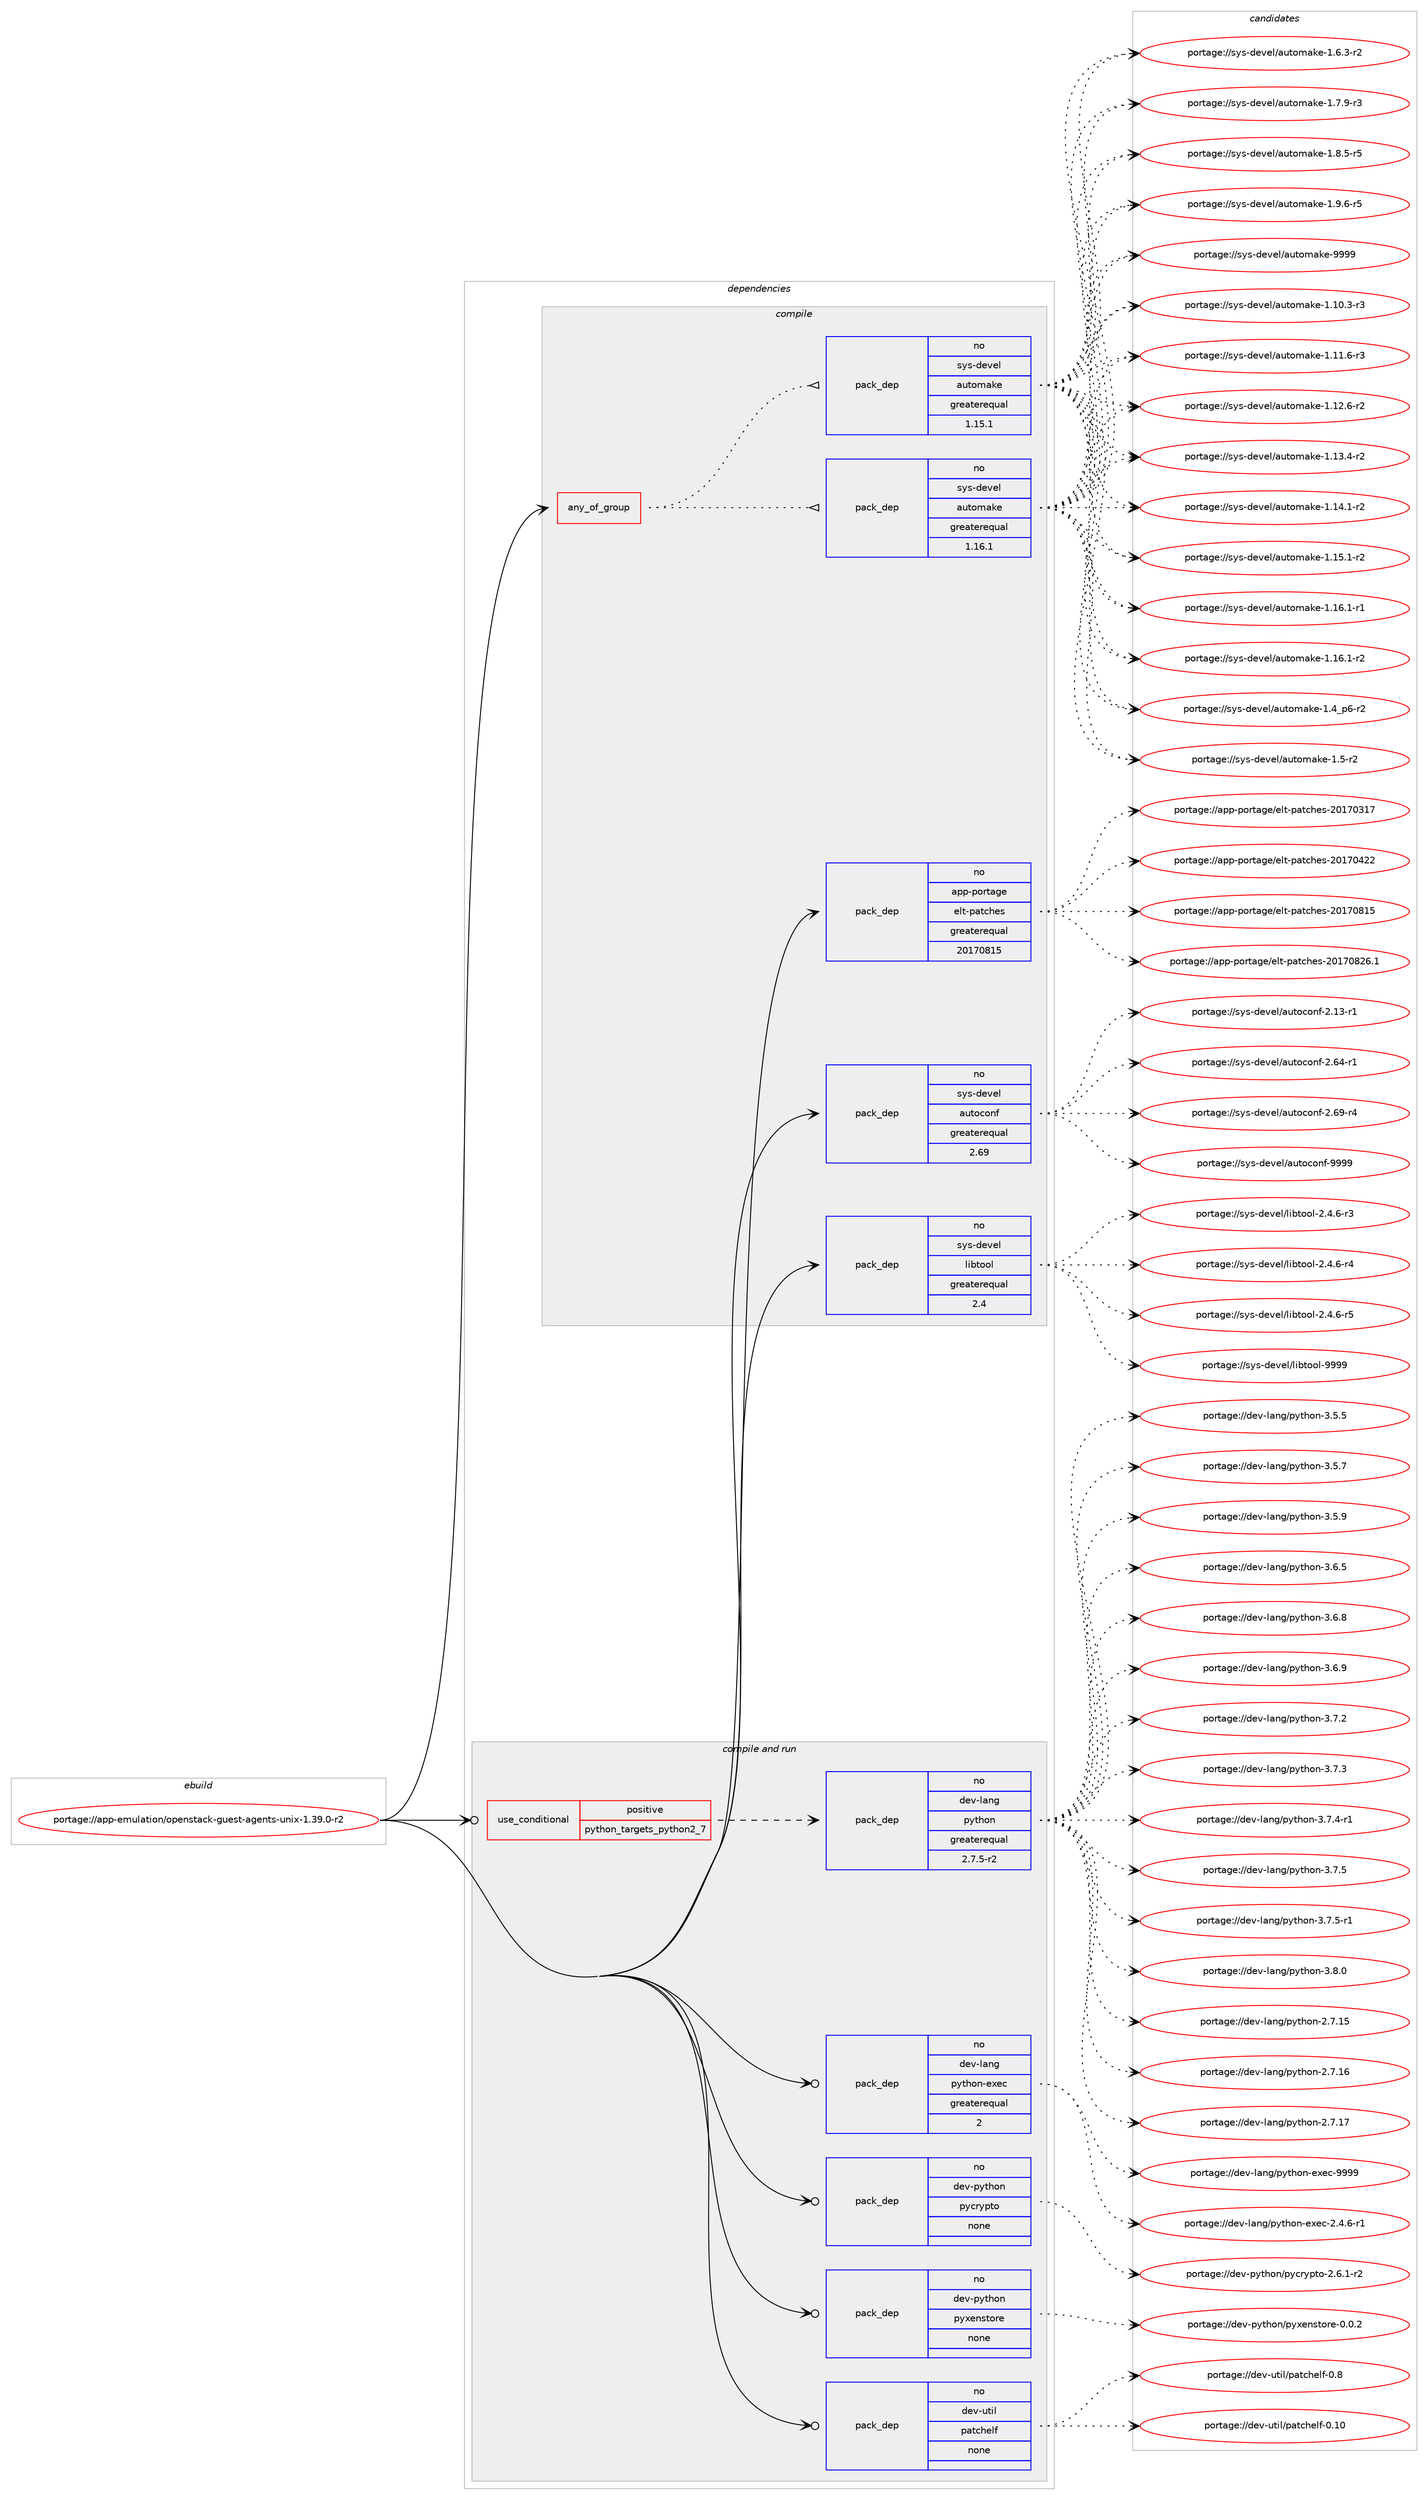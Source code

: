 digraph prolog {

# *************
# Graph options
# *************

newrank=true;
concentrate=true;
compound=true;
graph [rankdir=LR,fontname=Helvetica,fontsize=10,ranksep=1.5];#, ranksep=2.5, nodesep=0.2];
edge  [arrowhead=vee];
node  [fontname=Helvetica,fontsize=10];

# **********
# The ebuild
# **********

subgraph cluster_leftcol {
color=gray;
label=<<i>ebuild</i>>;
id [label="portage://app-emulation/openstack-guest-agents-unix-1.39.0-r2", color=red, width=4, href="../app-emulation/openstack-guest-agents-unix-1.39.0-r2.svg"];
}

# ****************
# The dependencies
# ****************

subgraph cluster_midcol {
color=gray;
label=<<i>dependencies</i>>;
subgraph cluster_compile {
fillcolor="#eeeeee";
style=filled;
label=<<i>compile</i>>;
subgraph any374 {
dependency22921 [label=<<TABLE BORDER="0" CELLBORDER="1" CELLSPACING="0" CELLPADDING="4"><TR><TD CELLPADDING="10">any_of_group</TD></TR></TABLE>>, shape=none, color=red];subgraph pack17081 {
dependency22922 [label=<<TABLE BORDER="0" CELLBORDER="1" CELLSPACING="0" CELLPADDING="4" WIDTH="220"><TR><TD ROWSPAN="6" CELLPADDING="30">pack_dep</TD></TR><TR><TD WIDTH="110">no</TD></TR><TR><TD>sys-devel</TD></TR><TR><TD>automake</TD></TR><TR><TD>greaterequal</TD></TR><TR><TD>1.16.1</TD></TR></TABLE>>, shape=none, color=blue];
}
dependency22921:e -> dependency22922:w [weight=20,style="dotted",arrowhead="oinv"];
subgraph pack17082 {
dependency22923 [label=<<TABLE BORDER="0" CELLBORDER="1" CELLSPACING="0" CELLPADDING="4" WIDTH="220"><TR><TD ROWSPAN="6" CELLPADDING="30">pack_dep</TD></TR><TR><TD WIDTH="110">no</TD></TR><TR><TD>sys-devel</TD></TR><TR><TD>automake</TD></TR><TR><TD>greaterequal</TD></TR><TR><TD>1.15.1</TD></TR></TABLE>>, shape=none, color=blue];
}
dependency22921:e -> dependency22923:w [weight=20,style="dotted",arrowhead="oinv"];
}
id:e -> dependency22921:w [weight=20,style="solid",arrowhead="vee"];
subgraph pack17083 {
dependency22924 [label=<<TABLE BORDER="0" CELLBORDER="1" CELLSPACING="0" CELLPADDING="4" WIDTH="220"><TR><TD ROWSPAN="6" CELLPADDING="30">pack_dep</TD></TR><TR><TD WIDTH="110">no</TD></TR><TR><TD>app-portage</TD></TR><TR><TD>elt-patches</TD></TR><TR><TD>greaterequal</TD></TR><TR><TD>20170815</TD></TR></TABLE>>, shape=none, color=blue];
}
id:e -> dependency22924:w [weight=20,style="solid",arrowhead="vee"];
subgraph pack17084 {
dependency22925 [label=<<TABLE BORDER="0" CELLBORDER="1" CELLSPACING="0" CELLPADDING="4" WIDTH="220"><TR><TD ROWSPAN="6" CELLPADDING="30">pack_dep</TD></TR><TR><TD WIDTH="110">no</TD></TR><TR><TD>sys-devel</TD></TR><TR><TD>autoconf</TD></TR><TR><TD>greaterequal</TD></TR><TR><TD>2.69</TD></TR></TABLE>>, shape=none, color=blue];
}
id:e -> dependency22925:w [weight=20,style="solid",arrowhead="vee"];
subgraph pack17085 {
dependency22926 [label=<<TABLE BORDER="0" CELLBORDER="1" CELLSPACING="0" CELLPADDING="4" WIDTH="220"><TR><TD ROWSPAN="6" CELLPADDING="30">pack_dep</TD></TR><TR><TD WIDTH="110">no</TD></TR><TR><TD>sys-devel</TD></TR><TR><TD>libtool</TD></TR><TR><TD>greaterequal</TD></TR><TR><TD>2.4</TD></TR></TABLE>>, shape=none, color=blue];
}
id:e -> dependency22926:w [weight=20,style="solid",arrowhead="vee"];
}
subgraph cluster_compileandrun {
fillcolor="#eeeeee";
style=filled;
label=<<i>compile and run</i>>;
subgraph cond5458 {
dependency22927 [label=<<TABLE BORDER="0" CELLBORDER="1" CELLSPACING="0" CELLPADDING="4"><TR><TD ROWSPAN="3" CELLPADDING="10">use_conditional</TD></TR><TR><TD>positive</TD></TR><TR><TD>python_targets_python2_7</TD></TR></TABLE>>, shape=none, color=red];
subgraph pack17086 {
dependency22928 [label=<<TABLE BORDER="0" CELLBORDER="1" CELLSPACING="0" CELLPADDING="4" WIDTH="220"><TR><TD ROWSPAN="6" CELLPADDING="30">pack_dep</TD></TR><TR><TD WIDTH="110">no</TD></TR><TR><TD>dev-lang</TD></TR><TR><TD>python</TD></TR><TR><TD>greaterequal</TD></TR><TR><TD>2.7.5-r2</TD></TR></TABLE>>, shape=none, color=blue];
}
dependency22927:e -> dependency22928:w [weight=20,style="dashed",arrowhead="vee"];
}
id:e -> dependency22927:w [weight=20,style="solid",arrowhead="odotvee"];
subgraph pack17087 {
dependency22929 [label=<<TABLE BORDER="0" CELLBORDER="1" CELLSPACING="0" CELLPADDING="4" WIDTH="220"><TR><TD ROWSPAN="6" CELLPADDING="30">pack_dep</TD></TR><TR><TD WIDTH="110">no</TD></TR><TR><TD>dev-lang</TD></TR><TR><TD>python-exec</TD></TR><TR><TD>greaterequal</TD></TR><TR><TD>2</TD></TR></TABLE>>, shape=none, color=blue];
}
id:e -> dependency22929:w [weight=20,style="solid",arrowhead="odotvee"];
subgraph pack17088 {
dependency22930 [label=<<TABLE BORDER="0" CELLBORDER="1" CELLSPACING="0" CELLPADDING="4" WIDTH="220"><TR><TD ROWSPAN="6" CELLPADDING="30">pack_dep</TD></TR><TR><TD WIDTH="110">no</TD></TR><TR><TD>dev-python</TD></TR><TR><TD>pycrypto</TD></TR><TR><TD>none</TD></TR><TR><TD></TD></TR></TABLE>>, shape=none, color=blue];
}
id:e -> dependency22930:w [weight=20,style="solid",arrowhead="odotvee"];
subgraph pack17089 {
dependency22931 [label=<<TABLE BORDER="0" CELLBORDER="1" CELLSPACING="0" CELLPADDING="4" WIDTH="220"><TR><TD ROWSPAN="6" CELLPADDING="30">pack_dep</TD></TR><TR><TD WIDTH="110">no</TD></TR><TR><TD>dev-python</TD></TR><TR><TD>pyxenstore</TD></TR><TR><TD>none</TD></TR><TR><TD></TD></TR></TABLE>>, shape=none, color=blue];
}
id:e -> dependency22931:w [weight=20,style="solid",arrowhead="odotvee"];
subgraph pack17090 {
dependency22932 [label=<<TABLE BORDER="0" CELLBORDER="1" CELLSPACING="0" CELLPADDING="4" WIDTH="220"><TR><TD ROWSPAN="6" CELLPADDING="30">pack_dep</TD></TR><TR><TD WIDTH="110">no</TD></TR><TR><TD>dev-util</TD></TR><TR><TD>patchelf</TD></TR><TR><TD>none</TD></TR><TR><TD></TD></TR></TABLE>>, shape=none, color=blue];
}
id:e -> dependency22932:w [weight=20,style="solid",arrowhead="odotvee"];
}
subgraph cluster_run {
fillcolor="#eeeeee";
style=filled;
label=<<i>run</i>>;
}
}

# **************
# The candidates
# **************

subgraph cluster_choices {
rank=same;
color=gray;
label=<<i>candidates</i>>;

subgraph choice17081 {
color=black;
nodesep=1;
choiceportage11512111545100101118101108479711711611110997107101454946494846514511451 [label="portage://sys-devel/automake-1.10.3-r3", color=red, width=4,href="../sys-devel/automake-1.10.3-r3.svg"];
choiceportage11512111545100101118101108479711711611110997107101454946494946544511451 [label="portage://sys-devel/automake-1.11.6-r3", color=red, width=4,href="../sys-devel/automake-1.11.6-r3.svg"];
choiceportage11512111545100101118101108479711711611110997107101454946495046544511450 [label="portage://sys-devel/automake-1.12.6-r2", color=red, width=4,href="../sys-devel/automake-1.12.6-r2.svg"];
choiceportage11512111545100101118101108479711711611110997107101454946495146524511450 [label="portage://sys-devel/automake-1.13.4-r2", color=red, width=4,href="../sys-devel/automake-1.13.4-r2.svg"];
choiceportage11512111545100101118101108479711711611110997107101454946495246494511450 [label="portage://sys-devel/automake-1.14.1-r2", color=red, width=4,href="../sys-devel/automake-1.14.1-r2.svg"];
choiceportage11512111545100101118101108479711711611110997107101454946495346494511450 [label="portage://sys-devel/automake-1.15.1-r2", color=red, width=4,href="../sys-devel/automake-1.15.1-r2.svg"];
choiceportage11512111545100101118101108479711711611110997107101454946495446494511449 [label="portage://sys-devel/automake-1.16.1-r1", color=red, width=4,href="../sys-devel/automake-1.16.1-r1.svg"];
choiceportage11512111545100101118101108479711711611110997107101454946495446494511450 [label="portage://sys-devel/automake-1.16.1-r2", color=red, width=4,href="../sys-devel/automake-1.16.1-r2.svg"];
choiceportage115121115451001011181011084797117116111109971071014549465295112544511450 [label="portage://sys-devel/automake-1.4_p6-r2", color=red, width=4,href="../sys-devel/automake-1.4_p6-r2.svg"];
choiceportage11512111545100101118101108479711711611110997107101454946534511450 [label="portage://sys-devel/automake-1.5-r2", color=red, width=4,href="../sys-devel/automake-1.5-r2.svg"];
choiceportage115121115451001011181011084797117116111109971071014549465446514511450 [label="portage://sys-devel/automake-1.6.3-r2", color=red, width=4,href="../sys-devel/automake-1.6.3-r2.svg"];
choiceportage115121115451001011181011084797117116111109971071014549465546574511451 [label="portage://sys-devel/automake-1.7.9-r3", color=red, width=4,href="../sys-devel/automake-1.7.9-r3.svg"];
choiceportage115121115451001011181011084797117116111109971071014549465646534511453 [label="portage://sys-devel/automake-1.8.5-r5", color=red, width=4,href="../sys-devel/automake-1.8.5-r5.svg"];
choiceportage115121115451001011181011084797117116111109971071014549465746544511453 [label="portage://sys-devel/automake-1.9.6-r5", color=red, width=4,href="../sys-devel/automake-1.9.6-r5.svg"];
choiceportage115121115451001011181011084797117116111109971071014557575757 [label="portage://sys-devel/automake-9999", color=red, width=4,href="../sys-devel/automake-9999.svg"];
dependency22922:e -> choiceportage11512111545100101118101108479711711611110997107101454946494846514511451:w [style=dotted,weight="100"];
dependency22922:e -> choiceportage11512111545100101118101108479711711611110997107101454946494946544511451:w [style=dotted,weight="100"];
dependency22922:e -> choiceportage11512111545100101118101108479711711611110997107101454946495046544511450:w [style=dotted,weight="100"];
dependency22922:e -> choiceportage11512111545100101118101108479711711611110997107101454946495146524511450:w [style=dotted,weight="100"];
dependency22922:e -> choiceportage11512111545100101118101108479711711611110997107101454946495246494511450:w [style=dotted,weight="100"];
dependency22922:e -> choiceportage11512111545100101118101108479711711611110997107101454946495346494511450:w [style=dotted,weight="100"];
dependency22922:e -> choiceportage11512111545100101118101108479711711611110997107101454946495446494511449:w [style=dotted,weight="100"];
dependency22922:e -> choiceportage11512111545100101118101108479711711611110997107101454946495446494511450:w [style=dotted,weight="100"];
dependency22922:e -> choiceportage115121115451001011181011084797117116111109971071014549465295112544511450:w [style=dotted,weight="100"];
dependency22922:e -> choiceportage11512111545100101118101108479711711611110997107101454946534511450:w [style=dotted,weight="100"];
dependency22922:e -> choiceportage115121115451001011181011084797117116111109971071014549465446514511450:w [style=dotted,weight="100"];
dependency22922:e -> choiceportage115121115451001011181011084797117116111109971071014549465546574511451:w [style=dotted,weight="100"];
dependency22922:e -> choiceportage115121115451001011181011084797117116111109971071014549465646534511453:w [style=dotted,weight="100"];
dependency22922:e -> choiceportage115121115451001011181011084797117116111109971071014549465746544511453:w [style=dotted,weight="100"];
dependency22922:e -> choiceportage115121115451001011181011084797117116111109971071014557575757:w [style=dotted,weight="100"];
}
subgraph choice17082 {
color=black;
nodesep=1;
choiceportage11512111545100101118101108479711711611110997107101454946494846514511451 [label="portage://sys-devel/automake-1.10.3-r3", color=red, width=4,href="../sys-devel/automake-1.10.3-r3.svg"];
choiceportage11512111545100101118101108479711711611110997107101454946494946544511451 [label="portage://sys-devel/automake-1.11.6-r3", color=red, width=4,href="../sys-devel/automake-1.11.6-r3.svg"];
choiceportage11512111545100101118101108479711711611110997107101454946495046544511450 [label="portage://sys-devel/automake-1.12.6-r2", color=red, width=4,href="../sys-devel/automake-1.12.6-r2.svg"];
choiceportage11512111545100101118101108479711711611110997107101454946495146524511450 [label="portage://sys-devel/automake-1.13.4-r2", color=red, width=4,href="../sys-devel/automake-1.13.4-r2.svg"];
choiceportage11512111545100101118101108479711711611110997107101454946495246494511450 [label="portage://sys-devel/automake-1.14.1-r2", color=red, width=4,href="../sys-devel/automake-1.14.1-r2.svg"];
choiceportage11512111545100101118101108479711711611110997107101454946495346494511450 [label="portage://sys-devel/automake-1.15.1-r2", color=red, width=4,href="../sys-devel/automake-1.15.1-r2.svg"];
choiceportage11512111545100101118101108479711711611110997107101454946495446494511449 [label="portage://sys-devel/automake-1.16.1-r1", color=red, width=4,href="../sys-devel/automake-1.16.1-r1.svg"];
choiceportage11512111545100101118101108479711711611110997107101454946495446494511450 [label="portage://sys-devel/automake-1.16.1-r2", color=red, width=4,href="../sys-devel/automake-1.16.1-r2.svg"];
choiceportage115121115451001011181011084797117116111109971071014549465295112544511450 [label="portage://sys-devel/automake-1.4_p6-r2", color=red, width=4,href="../sys-devel/automake-1.4_p6-r2.svg"];
choiceportage11512111545100101118101108479711711611110997107101454946534511450 [label="portage://sys-devel/automake-1.5-r2", color=red, width=4,href="../sys-devel/automake-1.5-r2.svg"];
choiceportage115121115451001011181011084797117116111109971071014549465446514511450 [label="portage://sys-devel/automake-1.6.3-r2", color=red, width=4,href="../sys-devel/automake-1.6.3-r2.svg"];
choiceportage115121115451001011181011084797117116111109971071014549465546574511451 [label="portage://sys-devel/automake-1.7.9-r3", color=red, width=4,href="../sys-devel/automake-1.7.9-r3.svg"];
choiceportage115121115451001011181011084797117116111109971071014549465646534511453 [label="portage://sys-devel/automake-1.8.5-r5", color=red, width=4,href="../sys-devel/automake-1.8.5-r5.svg"];
choiceportage115121115451001011181011084797117116111109971071014549465746544511453 [label="portage://sys-devel/automake-1.9.6-r5", color=red, width=4,href="../sys-devel/automake-1.9.6-r5.svg"];
choiceportage115121115451001011181011084797117116111109971071014557575757 [label="portage://sys-devel/automake-9999", color=red, width=4,href="../sys-devel/automake-9999.svg"];
dependency22923:e -> choiceportage11512111545100101118101108479711711611110997107101454946494846514511451:w [style=dotted,weight="100"];
dependency22923:e -> choiceportage11512111545100101118101108479711711611110997107101454946494946544511451:w [style=dotted,weight="100"];
dependency22923:e -> choiceportage11512111545100101118101108479711711611110997107101454946495046544511450:w [style=dotted,weight="100"];
dependency22923:e -> choiceportage11512111545100101118101108479711711611110997107101454946495146524511450:w [style=dotted,weight="100"];
dependency22923:e -> choiceportage11512111545100101118101108479711711611110997107101454946495246494511450:w [style=dotted,weight="100"];
dependency22923:e -> choiceportage11512111545100101118101108479711711611110997107101454946495346494511450:w [style=dotted,weight="100"];
dependency22923:e -> choiceportage11512111545100101118101108479711711611110997107101454946495446494511449:w [style=dotted,weight="100"];
dependency22923:e -> choiceportage11512111545100101118101108479711711611110997107101454946495446494511450:w [style=dotted,weight="100"];
dependency22923:e -> choiceportage115121115451001011181011084797117116111109971071014549465295112544511450:w [style=dotted,weight="100"];
dependency22923:e -> choiceportage11512111545100101118101108479711711611110997107101454946534511450:w [style=dotted,weight="100"];
dependency22923:e -> choiceportage115121115451001011181011084797117116111109971071014549465446514511450:w [style=dotted,weight="100"];
dependency22923:e -> choiceportage115121115451001011181011084797117116111109971071014549465546574511451:w [style=dotted,weight="100"];
dependency22923:e -> choiceportage115121115451001011181011084797117116111109971071014549465646534511453:w [style=dotted,weight="100"];
dependency22923:e -> choiceportage115121115451001011181011084797117116111109971071014549465746544511453:w [style=dotted,weight="100"];
dependency22923:e -> choiceportage115121115451001011181011084797117116111109971071014557575757:w [style=dotted,weight="100"];
}
subgraph choice17083 {
color=black;
nodesep=1;
choiceportage97112112451121111141169710310147101108116451129711699104101115455048495548514955 [label="portage://app-portage/elt-patches-20170317", color=red, width=4,href="../app-portage/elt-patches-20170317.svg"];
choiceportage97112112451121111141169710310147101108116451129711699104101115455048495548525050 [label="portage://app-portage/elt-patches-20170422", color=red, width=4,href="../app-portage/elt-patches-20170422.svg"];
choiceportage97112112451121111141169710310147101108116451129711699104101115455048495548564953 [label="portage://app-portage/elt-patches-20170815", color=red, width=4,href="../app-portage/elt-patches-20170815.svg"];
choiceportage971121124511211111411697103101471011081164511297116991041011154550484955485650544649 [label="portage://app-portage/elt-patches-20170826.1", color=red, width=4,href="../app-portage/elt-patches-20170826.1.svg"];
dependency22924:e -> choiceportage97112112451121111141169710310147101108116451129711699104101115455048495548514955:w [style=dotted,weight="100"];
dependency22924:e -> choiceportage97112112451121111141169710310147101108116451129711699104101115455048495548525050:w [style=dotted,weight="100"];
dependency22924:e -> choiceportage97112112451121111141169710310147101108116451129711699104101115455048495548564953:w [style=dotted,weight="100"];
dependency22924:e -> choiceportage971121124511211111411697103101471011081164511297116991041011154550484955485650544649:w [style=dotted,weight="100"];
}
subgraph choice17084 {
color=black;
nodesep=1;
choiceportage1151211154510010111810110847971171161119911111010245504649514511449 [label="portage://sys-devel/autoconf-2.13-r1", color=red, width=4,href="../sys-devel/autoconf-2.13-r1.svg"];
choiceportage1151211154510010111810110847971171161119911111010245504654524511449 [label="portage://sys-devel/autoconf-2.64-r1", color=red, width=4,href="../sys-devel/autoconf-2.64-r1.svg"];
choiceportage1151211154510010111810110847971171161119911111010245504654574511452 [label="portage://sys-devel/autoconf-2.69-r4", color=red, width=4,href="../sys-devel/autoconf-2.69-r4.svg"];
choiceportage115121115451001011181011084797117116111991111101024557575757 [label="portage://sys-devel/autoconf-9999", color=red, width=4,href="../sys-devel/autoconf-9999.svg"];
dependency22925:e -> choiceportage1151211154510010111810110847971171161119911111010245504649514511449:w [style=dotted,weight="100"];
dependency22925:e -> choiceportage1151211154510010111810110847971171161119911111010245504654524511449:w [style=dotted,weight="100"];
dependency22925:e -> choiceportage1151211154510010111810110847971171161119911111010245504654574511452:w [style=dotted,weight="100"];
dependency22925:e -> choiceportage115121115451001011181011084797117116111991111101024557575757:w [style=dotted,weight="100"];
}
subgraph choice17085 {
color=black;
nodesep=1;
choiceportage1151211154510010111810110847108105981161111111084550465246544511451 [label="portage://sys-devel/libtool-2.4.6-r3", color=red, width=4,href="../sys-devel/libtool-2.4.6-r3.svg"];
choiceportage1151211154510010111810110847108105981161111111084550465246544511452 [label="portage://sys-devel/libtool-2.4.6-r4", color=red, width=4,href="../sys-devel/libtool-2.4.6-r4.svg"];
choiceportage1151211154510010111810110847108105981161111111084550465246544511453 [label="portage://sys-devel/libtool-2.4.6-r5", color=red, width=4,href="../sys-devel/libtool-2.4.6-r5.svg"];
choiceportage1151211154510010111810110847108105981161111111084557575757 [label="portage://sys-devel/libtool-9999", color=red, width=4,href="../sys-devel/libtool-9999.svg"];
dependency22926:e -> choiceportage1151211154510010111810110847108105981161111111084550465246544511451:w [style=dotted,weight="100"];
dependency22926:e -> choiceportage1151211154510010111810110847108105981161111111084550465246544511452:w [style=dotted,weight="100"];
dependency22926:e -> choiceportage1151211154510010111810110847108105981161111111084550465246544511453:w [style=dotted,weight="100"];
dependency22926:e -> choiceportage1151211154510010111810110847108105981161111111084557575757:w [style=dotted,weight="100"];
}
subgraph choice17086 {
color=black;
nodesep=1;
choiceportage10010111845108971101034711212111610411111045504655464953 [label="portage://dev-lang/python-2.7.15", color=red, width=4,href="../dev-lang/python-2.7.15.svg"];
choiceportage10010111845108971101034711212111610411111045504655464954 [label="portage://dev-lang/python-2.7.16", color=red, width=4,href="../dev-lang/python-2.7.16.svg"];
choiceportage10010111845108971101034711212111610411111045504655464955 [label="portage://dev-lang/python-2.7.17", color=red, width=4,href="../dev-lang/python-2.7.17.svg"];
choiceportage100101118451089711010347112121116104111110455146534653 [label="portage://dev-lang/python-3.5.5", color=red, width=4,href="../dev-lang/python-3.5.5.svg"];
choiceportage100101118451089711010347112121116104111110455146534655 [label="portage://dev-lang/python-3.5.7", color=red, width=4,href="../dev-lang/python-3.5.7.svg"];
choiceportage100101118451089711010347112121116104111110455146534657 [label="portage://dev-lang/python-3.5.9", color=red, width=4,href="../dev-lang/python-3.5.9.svg"];
choiceportage100101118451089711010347112121116104111110455146544653 [label="portage://dev-lang/python-3.6.5", color=red, width=4,href="../dev-lang/python-3.6.5.svg"];
choiceportage100101118451089711010347112121116104111110455146544656 [label="portage://dev-lang/python-3.6.8", color=red, width=4,href="../dev-lang/python-3.6.8.svg"];
choiceportage100101118451089711010347112121116104111110455146544657 [label="portage://dev-lang/python-3.6.9", color=red, width=4,href="../dev-lang/python-3.6.9.svg"];
choiceportage100101118451089711010347112121116104111110455146554650 [label="portage://dev-lang/python-3.7.2", color=red, width=4,href="../dev-lang/python-3.7.2.svg"];
choiceportage100101118451089711010347112121116104111110455146554651 [label="portage://dev-lang/python-3.7.3", color=red, width=4,href="../dev-lang/python-3.7.3.svg"];
choiceportage1001011184510897110103471121211161041111104551465546524511449 [label="portage://dev-lang/python-3.7.4-r1", color=red, width=4,href="../dev-lang/python-3.7.4-r1.svg"];
choiceportage100101118451089711010347112121116104111110455146554653 [label="portage://dev-lang/python-3.7.5", color=red, width=4,href="../dev-lang/python-3.7.5.svg"];
choiceportage1001011184510897110103471121211161041111104551465546534511449 [label="portage://dev-lang/python-3.7.5-r1", color=red, width=4,href="../dev-lang/python-3.7.5-r1.svg"];
choiceportage100101118451089711010347112121116104111110455146564648 [label="portage://dev-lang/python-3.8.0", color=red, width=4,href="../dev-lang/python-3.8.0.svg"];
dependency22928:e -> choiceportage10010111845108971101034711212111610411111045504655464953:w [style=dotted,weight="100"];
dependency22928:e -> choiceportage10010111845108971101034711212111610411111045504655464954:w [style=dotted,weight="100"];
dependency22928:e -> choiceportage10010111845108971101034711212111610411111045504655464955:w [style=dotted,weight="100"];
dependency22928:e -> choiceportage100101118451089711010347112121116104111110455146534653:w [style=dotted,weight="100"];
dependency22928:e -> choiceportage100101118451089711010347112121116104111110455146534655:w [style=dotted,weight="100"];
dependency22928:e -> choiceportage100101118451089711010347112121116104111110455146534657:w [style=dotted,weight="100"];
dependency22928:e -> choiceportage100101118451089711010347112121116104111110455146544653:w [style=dotted,weight="100"];
dependency22928:e -> choiceportage100101118451089711010347112121116104111110455146544656:w [style=dotted,weight="100"];
dependency22928:e -> choiceportage100101118451089711010347112121116104111110455146544657:w [style=dotted,weight="100"];
dependency22928:e -> choiceportage100101118451089711010347112121116104111110455146554650:w [style=dotted,weight="100"];
dependency22928:e -> choiceportage100101118451089711010347112121116104111110455146554651:w [style=dotted,weight="100"];
dependency22928:e -> choiceportage1001011184510897110103471121211161041111104551465546524511449:w [style=dotted,weight="100"];
dependency22928:e -> choiceportage100101118451089711010347112121116104111110455146554653:w [style=dotted,weight="100"];
dependency22928:e -> choiceportage1001011184510897110103471121211161041111104551465546534511449:w [style=dotted,weight="100"];
dependency22928:e -> choiceportage100101118451089711010347112121116104111110455146564648:w [style=dotted,weight="100"];
}
subgraph choice17087 {
color=black;
nodesep=1;
choiceportage10010111845108971101034711212111610411111045101120101994550465246544511449 [label="portage://dev-lang/python-exec-2.4.6-r1", color=red, width=4,href="../dev-lang/python-exec-2.4.6-r1.svg"];
choiceportage10010111845108971101034711212111610411111045101120101994557575757 [label="portage://dev-lang/python-exec-9999", color=red, width=4,href="../dev-lang/python-exec-9999.svg"];
dependency22929:e -> choiceportage10010111845108971101034711212111610411111045101120101994550465246544511449:w [style=dotted,weight="100"];
dependency22929:e -> choiceportage10010111845108971101034711212111610411111045101120101994557575757:w [style=dotted,weight="100"];
}
subgraph choice17088 {
color=black;
nodesep=1;
choiceportage1001011184511212111610411111047112121991141211121161114550465446494511450 [label="portage://dev-python/pycrypto-2.6.1-r2", color=red, width=4,href="../dev-python/pycrypto-2.6.1-r2.svg"];
dependency22930:e -> choiceportage1001011184511212111610411111047112121991141211121161114550465446494511450:w [style=dotted,weight="100"];
}
subgraph choice17089 {
color=black;
nodesep=1;
choiceportage1001011184511212111610411111047112121120101110115116111114101454846484650 [label="portage://dev-python/pyxenstore-0.0.2", color=red, width=4,href="../dev-python/pyxenstore-0.0.2.svg"];
dependency22931:e -> choiceportage1001011184511212111610411111047112121120101110115116111114101454846484650:w [style=dotted,weight="100"];
}
subgraph choice17090 {
color=black;
nodesep=1;
choiceportage100101118451171161051084711297116991041011081024548464948 [label="portage://dev-util/patchelf-0.10", color=red, width=4,href="../dev-util/patchelf-0.10.svg"];
choiceportage1001011184511711610510847112971169910410110810245484656 [label="portage://dev-util/patchelf-0.8", color=red, width=4,href="../dev-util/patchelf-0.8.svg"];
dependency22932:e -> choiceportage100101118451171161051084711297116991041011081024548464948:w [style=dotted,weight="100"];
dependency22932:e -> choiceportage1001011184511711610510847112971169910410110810245484656:w [style=dotted,weight="100"];
}
}

}
